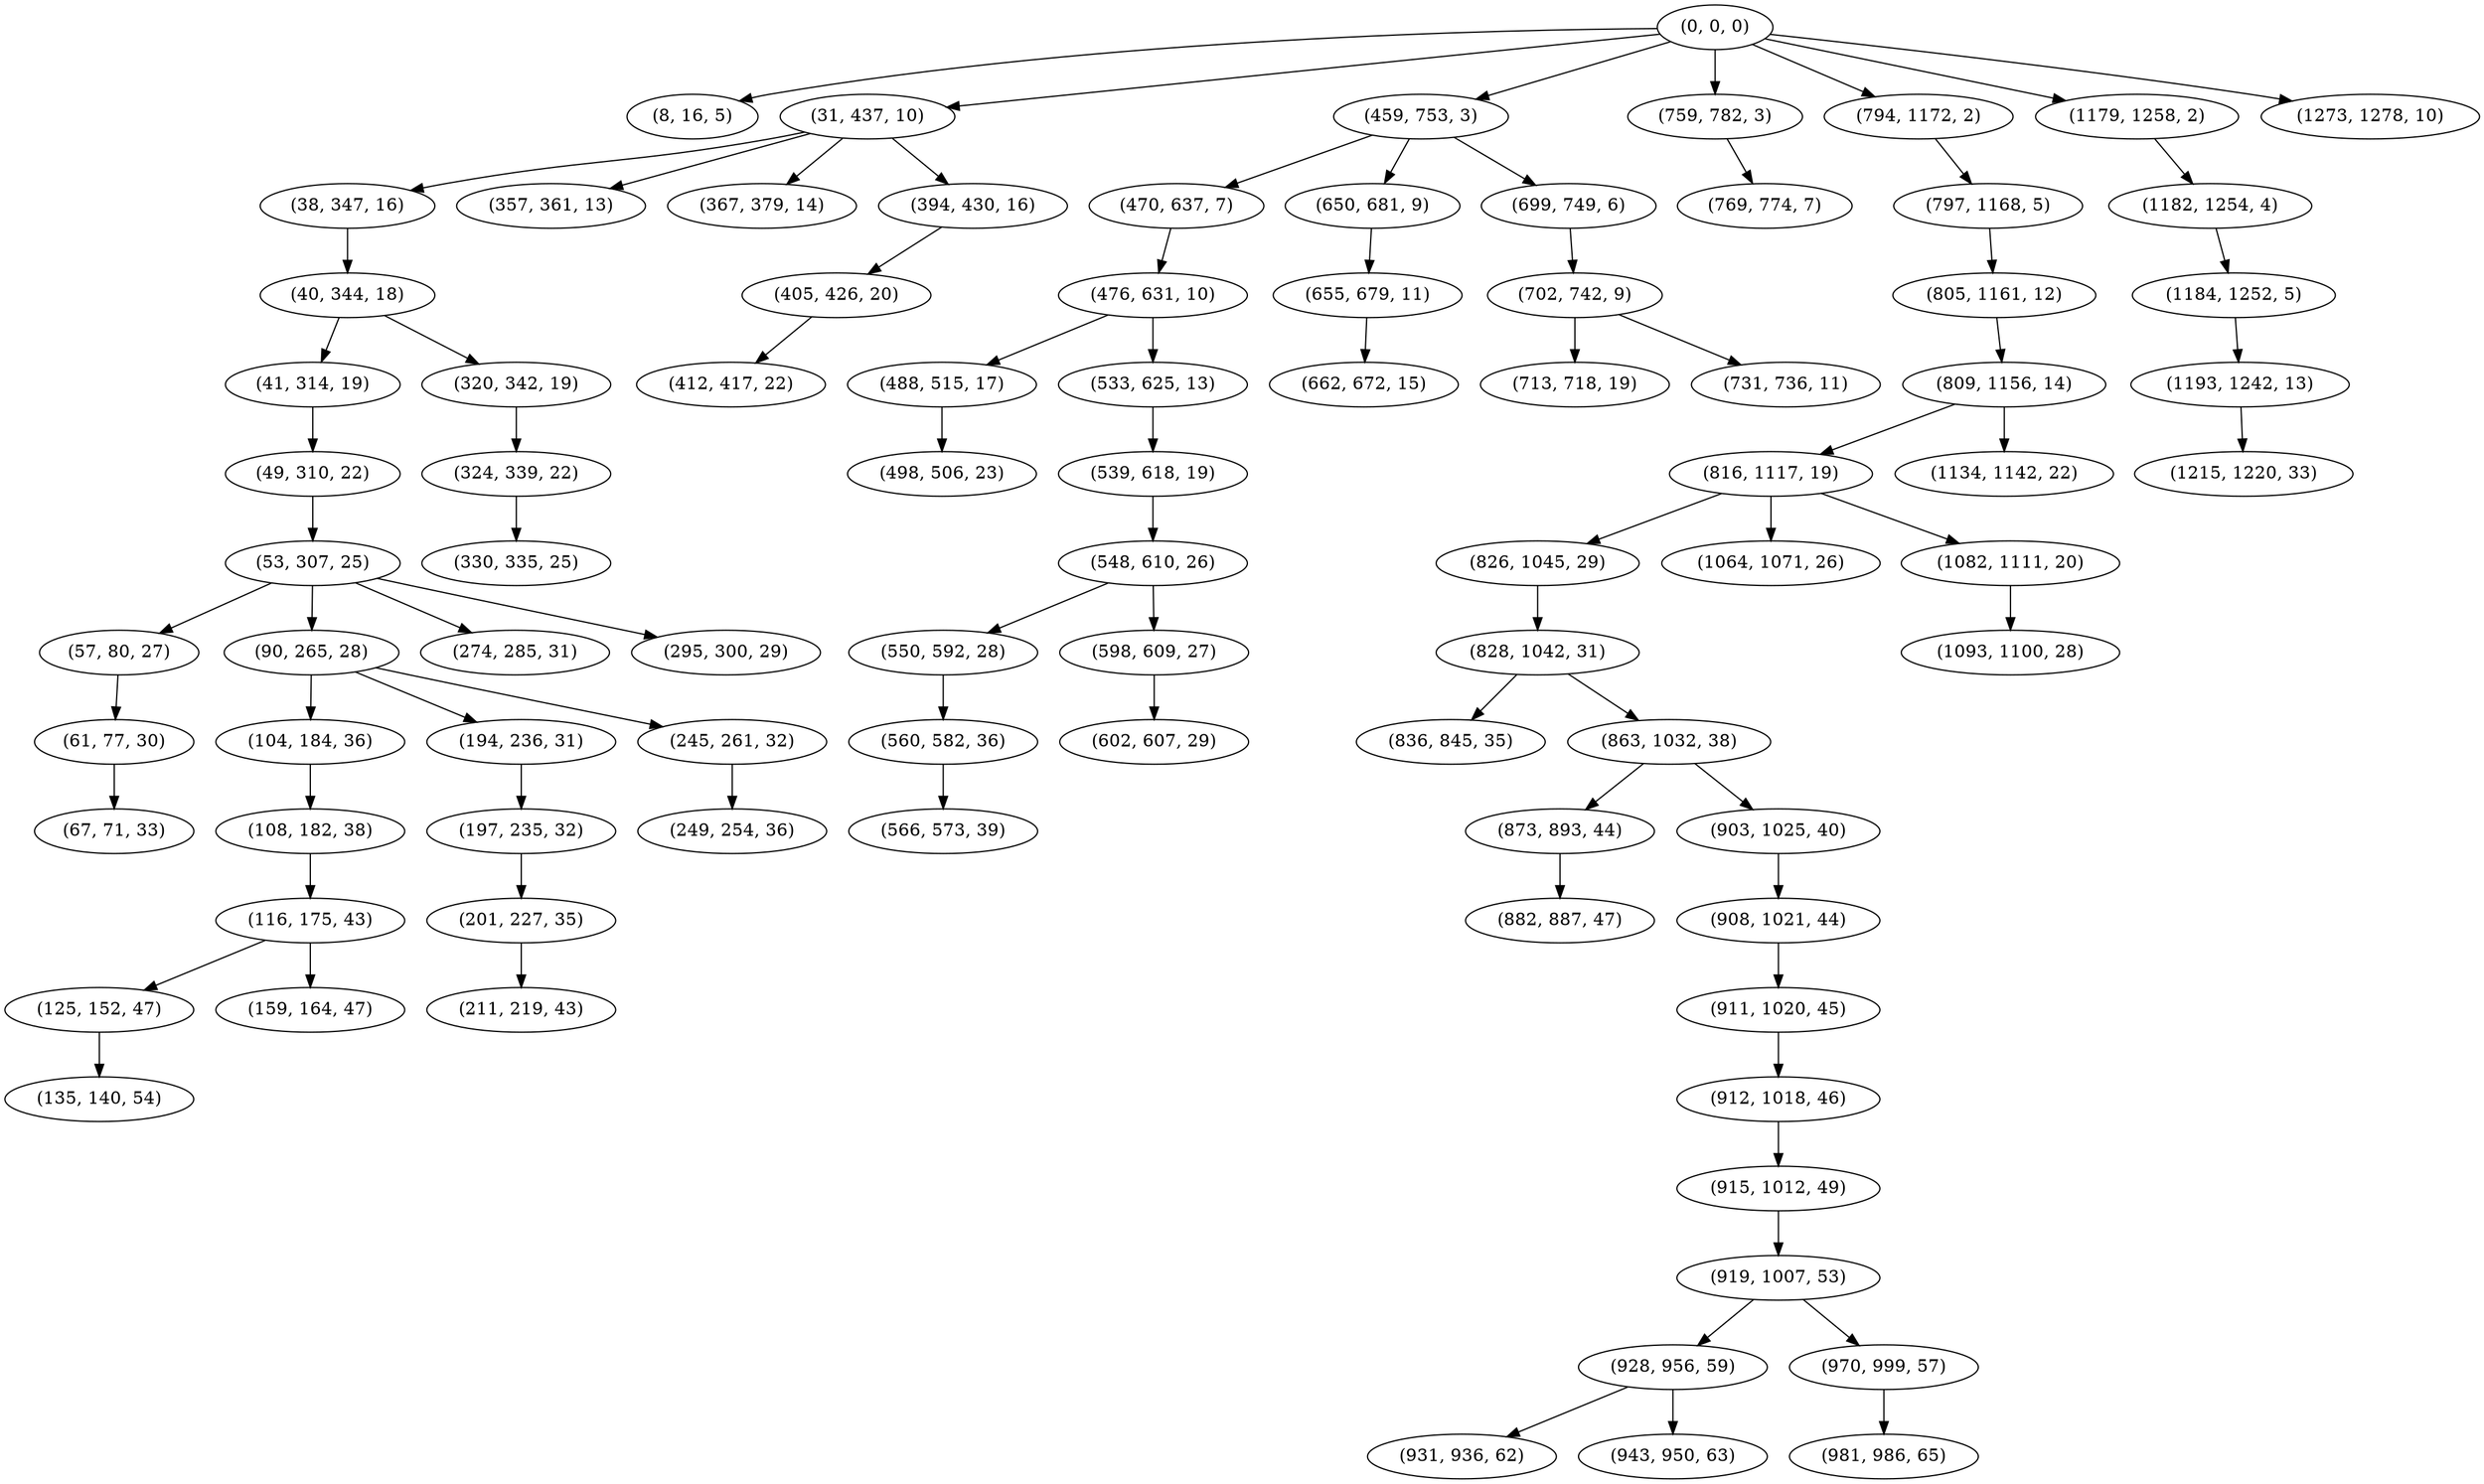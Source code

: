 digraph tree {
    "(0, 0, 0)";
    "(8, 16, 5)";
    "(31, 437, 10)";
    "(38, 347, 16)";
    "(40, 344, 18)";
    "(41, 314, 19)";
    "(49, 310, 22)";
    "(53, 307, 25)";
    "(57, 80, 27)";
    "(61, 77, 30)";
    "(67, 71, 33)";
    "(90, 265, 28)";
    "(104, 184, 36)";
    "(108, 182, 38)";
    "(116, 175, 43)";
    "(125, 152, 47)";
    "(135, 140, 54)";
    "(159, 164, 47)";
    "(194, 236, 31)";
    "(197, 235, 32)";
    "(201, 227, 35)";
    "(211, 219, 43)";
    "(245, 261, 32)";
    "(249, 254, 36)";
    "(274, 285, 31)";
    "(295, 300, 29)";
    "(320, 342, 19)";
    "(324, 339, 22)";
    "(330, 335, 25)";
    "(357, 361, 13)";
    "(367, 379, 14)";
    "(394, 430, 16)";
    "(405, 426, 20)";
    "(412, 417, 22)";
    "(459, 753, 3)";
    "(470, 637, 7)";
    "(476, 631, 10)";
    "(488, 515, 17)";
    "(498, 506, 23)";
    "(533, 625, 13)";
    "(539, 618, 19)";
    "(548, 610, 26)";
    "(550, 592, 28)";
    "(560, 582, 36)";
    "(566, 573, 39)";
    "(598, 609, 27)";
    "(602, 607, 29)";
    "(650, 681, 9)";
    "(655, 679, 11)";
    "(662, 672, 15)";
    "(699, 749, 6)";
    "(702, 742, 9)";
    "(713, 718, 19)";
    "(731, 736, 11)";
    "(759, 782, 3)";
    "(769, 774, 7)";
    "(794, 1172, 2)";
    "(797, 1168, 5)";
    "(805, 1161, 12)";
    "(809, 1156, 14)";
    "(816, 1117, 19)";
    "(826, 1045, 29)";
    "(828, 1042, 31)";
    "(836, 845, 35)";
    "(863, 1032, 38)";
    "(873, 893, 44)";
    "(882, 887, 47)";
    "(903, 1025, 40)";
    "(908, 1021, 44)";
    "(911, 1020, 45)";
    "(912, 1018, 46)";
    "(915, 1012, 49)";
    "(919, 1007, 53)";
    "(928, 956, 59)";
    "(931, 936, 62)";
    "(943, 950, 63)";
    "(970, 999, 57)";
    "(981, 986, 65)";
    "(1064, 1071, 26)";
    "(1082, 1111, 20)";
    "(1093, 1100, 28)";
    "(1134, 1142, 22)";
    "(1179, 1258, 2)";
    "(1182, 1254, 4)";
    "(1184, 1252, 5)";
    "(1193, 1242, 13)";
    "(1215, 1220, 33)";
    "(1273, 1278, 10)";
    "(0, 0, 0)" -> "(8, 16, 5)";
    "(0, 0, 0)" -> "(31, 437, 10)";
    "(0, 0, 0)" -> "(459, 753, 3)";
    "(0, 0, 0)" -> "(759, 782, 3)";
    "(0, 0, 0)" -> "(794, 1172, 2)";
    "(0, 0, 0)" -> "(1179, 1258, 2)";
    "(0, 0, 0)" -> "(1273, 1278, 10)";
    "(31, 437, 10)" -> "(38, 347, 16)";
    "(31, 437, 10)" -> "(357, 361, 13)";
    "(31, 437, 10)" -> "(367, 379, 14)";
    "(31, 437, 10)" -> "(394, 430, 16)";
    "(38, 347, 16)" -> "(40, 344, 18)";
    "(40, 344, 18)" -> "(41, 314, 19)";
    "(40, 344, 18)" -> "(320, 342, 19)";
    "(41, 314, 19)" -> "(49, 310, 22)";
    "(49, 310, 22)" -> "(53, 307, 25)";
    "(53, 307, 25)" -> "(57, 80, 27)";
    "(53, 307, 25)" -> "(90, 265, 28)";
    "(53, 307, 25)" -> "(274, 285, 31)";
    "(53, 307, 25)" -> "(295, 300, 29)";
    "(57, 80, 27)" -> "(61, 77, 30)";
    "(61, 77, 30)" -> "(67, 71, 33)";
    "(90, 265, 28)" -> "(104, 184, 36)";
    "(90, 265, 28)" -> "(194, 236, 31)";
    "(90, 265, 28)" -> "(245, 261, 32)";
    "(104, 184, 36)" -> "(108, 182, 38)";
    "(108, 182, 38)" -> "(116, 175, 43)";
    "(116, 175, 43)" -> "(125, 152, 47)";
    "(116, 175, 43)" -> "(159, 164, 47)";
    "(125, 152, 47)" -> "(135, 140, 54)";
    "(194, 236, 31)" -> "(197, 235, 32)";
    "(197, 235, 32)" -> "(201, 227, 35)";
    "(201, 227, 35)" -> "(211, 219, 43)";
    "(245, 261, 32)" -> "(249, 254, 36)";
    "(320, 342, 19)" -> "(324, 339, 22)";
    "(324, 339, 22)" -> "(330, 335, 25)";
    "(394, 430, 16)" -> "(405, 426, 20)";
    "(405, 426, 20)" -> "(412, 417, 22)";
    "(459, 753, 3)" -> "(470, 637, 7)";
    "(459, 753, 3)" -> "(650, 681, 9)";
    "(459, 753, 3)" -> "(699, 749, 6)";
    "(470, 637, 7)" -> "(476, 631, 10)";
    "(476, 631, 10)" -> "(488, 515, 17)";
    "(476, 631, 10)" -> "(533, 625, 13)";
    "(488, 515, 17)" -> "(498, 506, 23)";
    "(533, 625, 13)" -> "(539, 618, 19)";
    "(539, 618, 19)" -> "(548, 610, 26)";
    "(548, 610, 26)" -> "(550, 592, 28)";
    "(548, 610, 26)" -> "(598, 609, 27)";
    "(550, 592, 28)" -> "(560, 582, 36)";
    "(560, 582, 36)" -> "(566, 573, 39)";
    "(598, 609, 27)" -> "(602, 607, 29)";
    "(650, 681, 9)" -> "(655, 679, 11)";
    "(655, 679, 11)" -> "(662, 672, 15)";
    "(699, 749, 6)" -> "(702, 742, 9)";
    "(702, 742, 9)" -> "(713, 718, 19)";
    "(702, 742, 9)" -> "(731, 736, 11)";
    "(759, 782, 3)" -> "(769, 774, 7)";
    "(794, 1172, 2)" -> "(797, 1168, 5)";
    "(797, 1168, 5)" -> "(805, 1161, 12)";
    "(805, 1161, 12)" -> "(809, 1156, 14)";
    "(809, 1156, 14)" -> "(816, 1117, 19)";
    "(809, 1156, 14)" -> "(1134, 1142, 22)";
    "(816, 1117, 19)" -> "(826, 1045, 29)";
    "(816, 1117, 19)" -> "(1064, 1071, 26)";
    "(816, 1117, 19)" -> "(1082, 1111, 20)";
    "(826, 1045, 29)" -> "(828, 1042, 31)";
    "(828, 1042, 31)" -> "(836, 845, 35)";
    "(828, 1042, 31)" -> "(863, 1032, 38)";
    "(863, 1032, 38)" -> "(873, 893, 44)";
    "(863, 1032, 38)" -> "(903, 1025, 40)";
    "(873, 893, 44)" -> "(882, 887, 47)";
    "(903, 1025, 40)" -> "(908, 1021, 44)";
    "(908, 1021, 44)" -> "(911, 1020, 45)";
    "(911, 1020, 45)" -> "(912, 1018, 46)";
    "(912, 1018, 46)" -> "(915, 1012, 49)";
    "(915, 1012, 49)" -> "(919, 1007, 53)";
    "(919, 1007, 53)" -> "(928, 956, 59)";
    "(919, 1007, 53)" -> "(970, 999, 57)";
    "(928, 956, 59)" -> "(931, 936, 62)";
    "(928, 956, 59)" -> "(943, 950, 63)";
    "(970, 999, 57)" -> "(981, 986, 65)";
    "(1082, 1111, 20)" -> "(1093, 1100, 28)";
    "(1179, 1258, 2)" -> "(1182, 1254, 4)";
    "(1182, 1254, 4)" -> "(1184, 1252, 5)";
    "(1184, 1252, 5)" -> "(1193, 1242, 13)";
    "(1193, 1242, 13)" -> "(1215, 1220, 33)";
}
